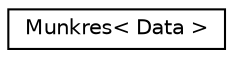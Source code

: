 digraph "Graphical Class Hierarchy"
{
 // LATEX_PDF_SIZE
  edge [fontname="Helvetica",fontsize="10",labelfontname="Helvetica",labelfontsize="10"];
  node [fontname="Helvetica",fontsize="10",shape=record];
  rankdir="LR";
  Node0 [label="Munkres\< Data \>",height=0.2,width=0.4,color="black", fillcolor="white", style="filled",URL="$class_munkres.html",tooltip=" "];
}
